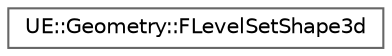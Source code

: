 digraph "Graphical Class Hierarchy"
{
 // INTERACTIVE_SVG=YES
 // LATEX_PDF_SIZE
  bgcolor="transparent";
  edge [fontname=Helvetica,fontsize=10,labelfontname=Helvetica,labelfontsize=10];
  node [fontname=Helvetica,fontsize=10,shape=box,height=0.2,width=0.4];
  rankdir="LR";
  Node0 [id="Node000000",label="UE::Geometry::FLevelSetShape3d",height=0.2,width=0.4,color="grey40", fillcolor="white", style="filled",URL="$d1/dc8/structUE_1_1Geometry_1_1FLevelSetShape3d.html",tooltip="FLevelSetShape is a 3D signed distance function sampled on a regular grid."];
}
